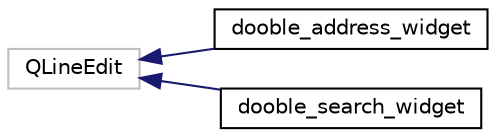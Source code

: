 digraph "Graphical Class Hierarchy"
{
 // LATEX_PDF_SIZE
  edge [fontname="Helvetica",fontsize="10",labelfontname="Helvetica",labelfontsize="10"];
  node [fontname="Helvetica",fontsize="10",shape=record];
  rankdir="LR";
  Node45 [label="QLineEdit",height=0.2,width=0.4,color="grey75", fillcolor="white", style="filled",tooltip=" "];
  Node45 -> Node0 [dir="back",color="midnightblue",fontsize="10",style="solid",fontname="Helvetica"];
  Node0 [label="dooble_address_widget",height=0.2,width=0.4,color="black", fillcolor="white", style="filled",URL="$classdooble__address__widget.html",tooltip=" "];
  Node45 -> Node47 [dir="back",color="midnightblue",fontsize="10",style="solid",fontname="Helvetica"];
  Node47 [label="dooble_search_widget",height=0.2,width=0.4,color="black", fillcolor="white", style="filled",URL="$classdooble__search__widget.html",tooltip=" "];
}
